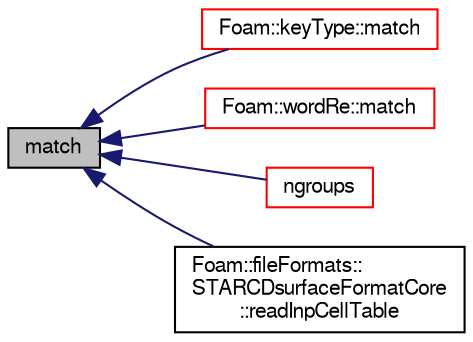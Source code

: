 digraph "match"
{
  bgcolor="transparent";
  edge [fontname="FreeSans",fontsize="10",labelfontname="FreeSans",labelfontsize="10"];
  node [fontname="FreeSans",fontsize="10",shape=record];
  rankdir="LR";
  Node98 [label="match",height=0.2,width=0.4,color="black", fillcolor="grey75", style="filled", fontcolor="black"];
  Node98 -> Node99 [dir="back",color="midnightblue",fontsize="10",style="solid",fontname="FreeSans"];
  Node99 [label="Foam::keyType::match",height=0.2,width=0.4,color="red",URL="$a28238.html#abd43459799d1878613ea9acdeb2ba6c3",tooltip="Smart match as regular expression or as a string. "];
  Node98 -> Node101 [dir="back",color="midnightblue",fontsize="10",style="solid",fontname="FreeSans"];
  Node101 [label="Foam::wordRe::match",height=0.2,width=0.4,color="red",URL="$a28262.html#abd43459799d1878613ea9acdeb2ba6c3",tooltip="Smart match as regular expression or as a string. "];
  Node98 -> Node104 [dir="back",color="midnightblue",fontsize="10",style="solid",fontname="FreeSans"];
  Node104 [label="ngroups",height=0.2,width=0.4,color="red",URL="$a28538.html#a07d1b4830531b3d9149273026e4e5aa6",tooltip="Return the number of (groups) "];
  Node98 -> Node106 [dir="back",color="midnightblue",fontsize="10",style="solid",fontname="FreeSans"];
  Node106 [label="Foam::fileFormats::\lSTARCDsurfaceFormatCore\l::readInpCellTable",height=0.2,width=0.4,color="black",URL="$a29634.html#a440c90bfd6de0e6f907fbf465fb3a31c"];
}
